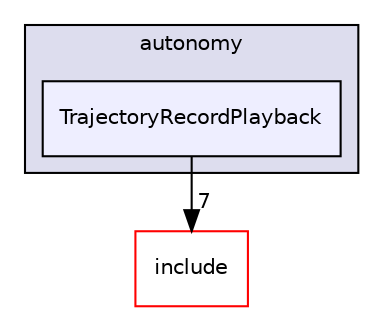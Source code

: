 digraph "/root/scrimmage/scrimmage/src/plugins/autonomy/TrajectoryRecordPlayback" {
  compound=true
  node [ fontsize="10", fontname="Helvetica"];
  edge [ labelfontsize="10", labelfontname="Helvetica"];
  subgraph clusterdir_9a5cd39d655c6343ef9bc0ff48b9632e {
    graph [ bgcolor="#ddddee", pencolor="black", label="autonomy" fontname="Helvetica", fontsize="10", URL="dir_9a5cd39d655c6343ef9bc0ff48b9632e.html"]
  dir_a591102d76efa414fd53a9596b181f83 [shape=box, label="TrajectoryRecordPlayback", style="filled", fillcolor="#eeeeff", pencolor="black", URL="dir_a591102d76efa414fd53a9596b181f83.html"];
  }
  dir_d44c64559bbebec7f509842c48db8b23 [shape=box label="include" fillcolor="white" style="filled" color="red" URL="dir_d44c64559bbebec7f509842c48db8b23.html"];
  dir_a591102d76efa414fd53a9596b181f83->dir_d44c64559bbebec7f509842c48db8b23 [headlabel="7", labeldistance=1.5 headhref="dir_000191_000004.html"];
}
